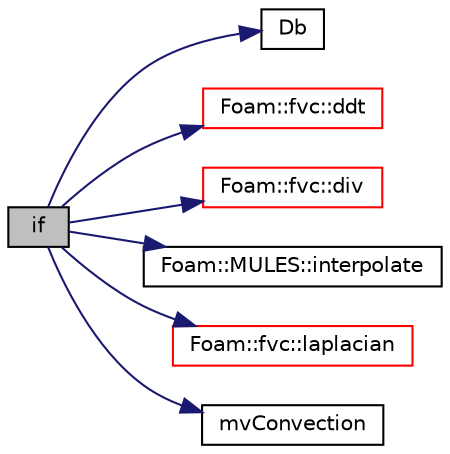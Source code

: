 digraph "if"
{
  bgcolor="transparent";
  edge [fontname="Helvetica",fontsize="10",labelfontname="Helvetica",labelfontsize="10"];
  node [fontname="Helvetica",fontsize="10",shape=record];
  rankdir="LR";
  Node1 [label="if",height=0.2,width=0.4,color="black", fillcolor="grey75", style="filled", fontcolor="black"];
  Node1 -> Node2 [color="midnightblue",fontsize="10",style="solid",fontname="Helvetica"];
  Node2 [label="Db",height=0.2,width=0.4,color="black",URL="$a03050.html#a60e63db28174b559a0aefc71cf7e6d1f"];
  Node1 -> Node3 [color="midnightblue",fontsize="10",style="solid",fontname="Helvetica"];
  Node3 [label="Foam::fvc::ddt",height=0.2,width=0.4,color="red",URL="$a10768.html#a5dc871206ab86042756c8ccfdc5797ad"];
  Node1 -> Node4 [color="midnightblue",fontsize="10",style="solid",fontname="Helvetica"];
  Node4 [label="Foam::fvc::div",height=0.2,width=0.4,color="red",URL="$a10768.html#a585533948ad80abfe589d920c641f251"];
  Node1 -> Node5 [color="midnightblue",fontsize="10",style="solid",fontname="Helvetica"];
  Node5 [label="Foam::MULES::interpolate",height=0.2,width=0.4,color="black",URL="$a10792.html#a4d62f21551985d814104861e7c1d9b4f"];
  Node1 -> Node6 [color="midnightblue",fontsize="10",style="solid",fontname="Helvetica"];
  Node6 [label="Foam::fvc::laplacian",height=0.2,width=0.4,color="red",URL="$a10768.html#ac75bff389d0405149b204b0d7ac214cd"];
  Node1 -> Node7 [color="midnightblue",fontsize="10",style="solid",fontname="Helvetica"];
  Node7 [label="mvConvection",height=0.2,width=0.4,color="black",URL="$a03049.html#a04d95e59ccaa0041b28f91f7ae1c3b84"];
}
